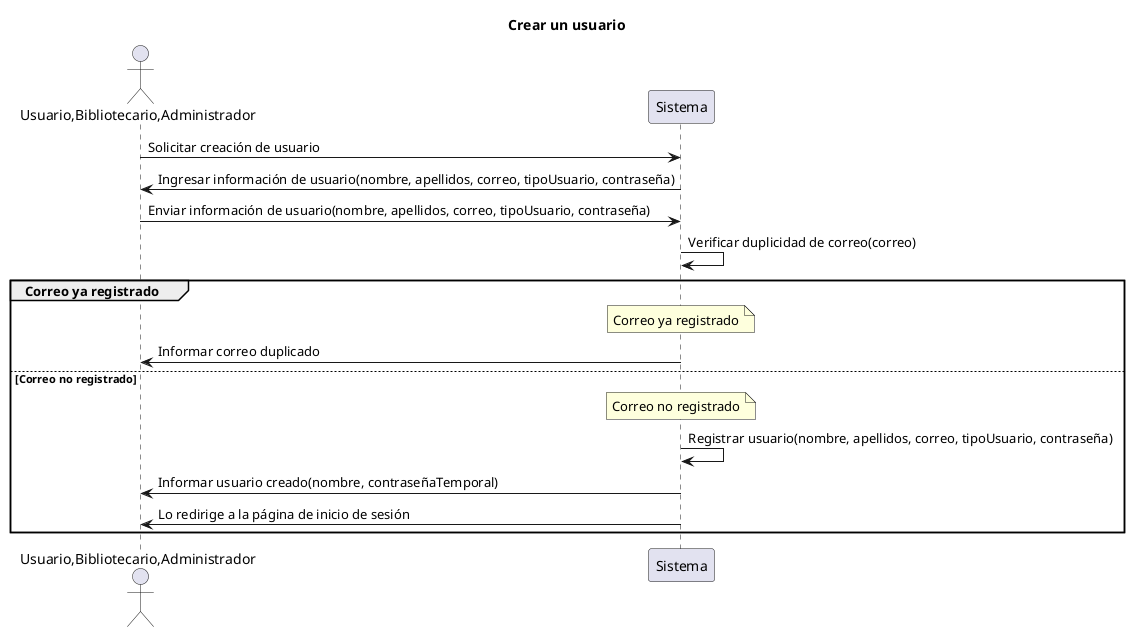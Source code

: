 @startuml
title Crear un usuario

actor "Usuario,Bibliotecario,Administrador" as Lector
participant "Sistema" as Sistema

Lector->Sistema: Solicitar creación de usuario
Sistema->Lector: Ingresar información de usuario(nombre, apellidos, correo, tipoUsuario, contraseña)
Lector->Sistema: Enviar información de usuario(nombre, apellidos, correo, tipoUsuario, contraseña)
Sistema->Sistema: Verificar duplicidad de correo(correo)
group Correo ya registrado
    note over Sistema: Correo ya registrado
    Sistema->Lector: Informar correo duplicado
else Correo no registrado
    note over Sistema: Correo no registrado
    Sistema->Sistema: Registrar usuario(nombre, apellidos, correo, tipoUsuario, contraseña)
    Sistema->Lector: Informar usuario creado(nombre, contraseñaTemporal)
    Sistema->Lector: Lo redirige a la página de inicio de sesión
end
@enduml